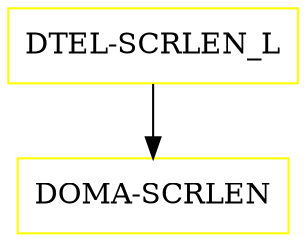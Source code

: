 digraph G {
  "DTEL-SCRLEN_L" [shape=box,color=yellow];
  "DOMA-SCRLEN" [shape=box,color=yellow,URL="./DOMA_SCRLEN.html"];
  "DTEL-SCRLEN_L" -> "DOMA-SCRLEN";
}
